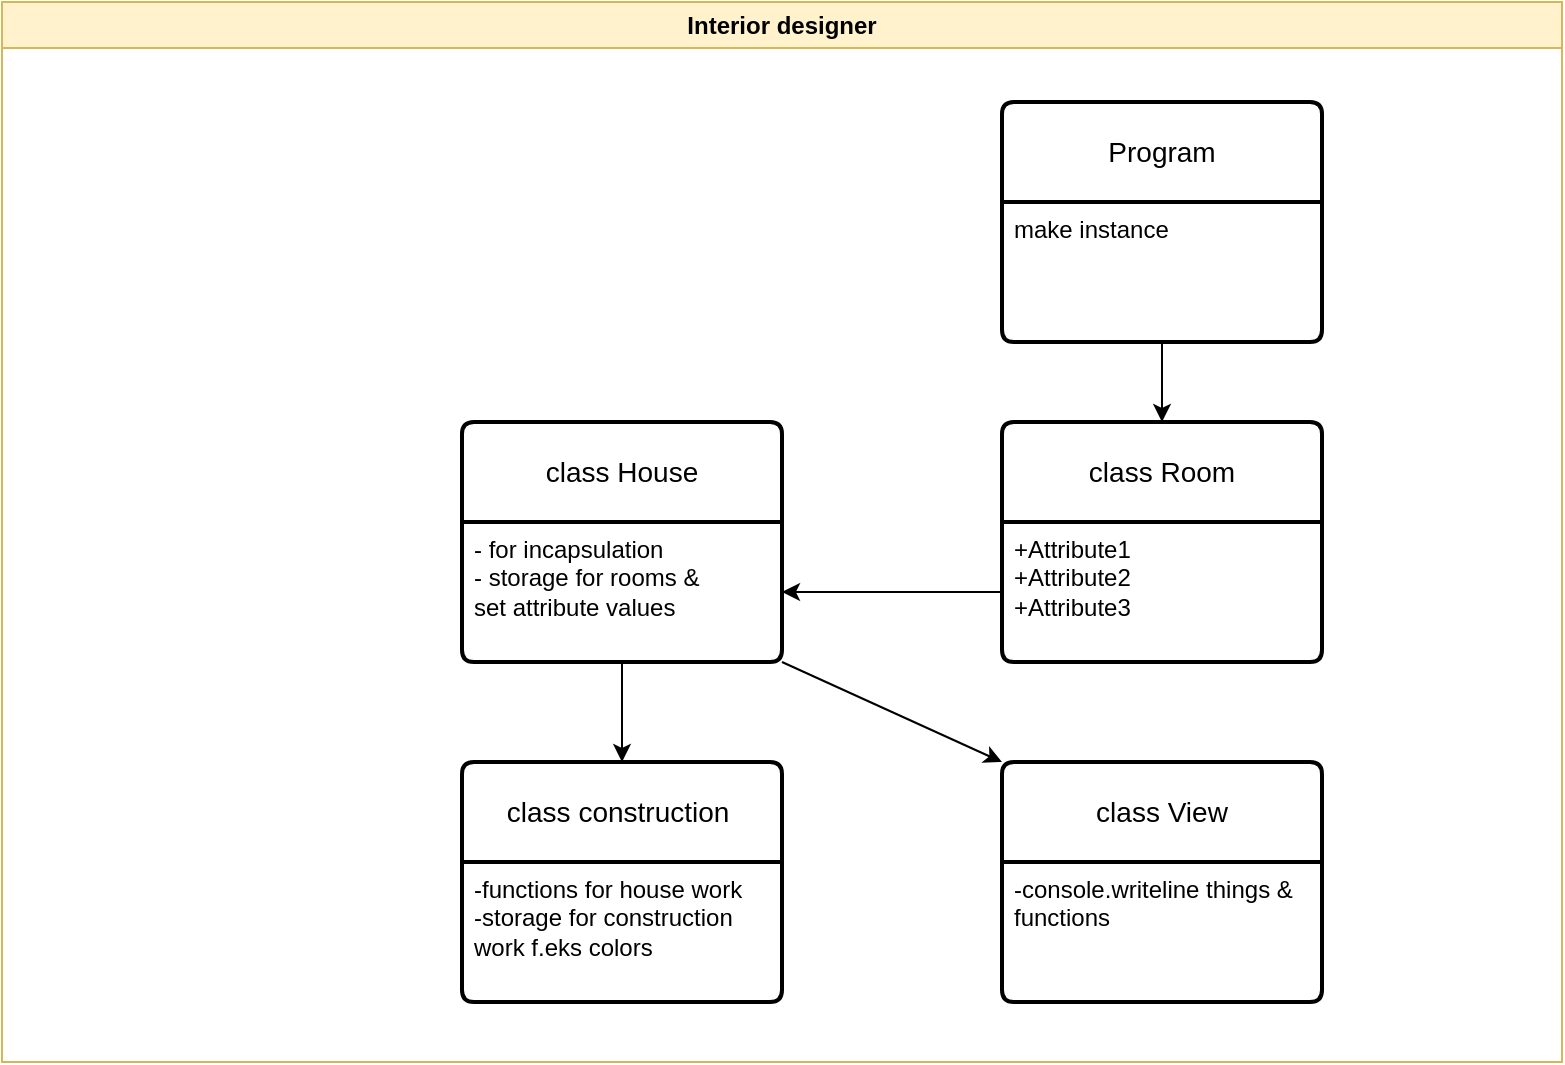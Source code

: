 <mxfile version="27.0.9">
  <diagram name="페이지-1" id="f_JMtZlyn6ZpZXrlYyOH">
    <mxGraphModel dx="1665" dy="2010" grid="1" gridSize="10" guides="1" tooltips="1" connect="1" arrows="1" fold="1" page="1" pageScale="1" pageWidth="827" pageHeight="1169" math="0" shadow="0">
      <root>
        <mxCell id="0" />
        <mxCell id="1" parent="0" />
        <mxCell id="IYg4jB_a1iVCHFTRbSBr-1" value="Interior designer" style="swimlane;whiteSpace=wrap;html=1;fillColor=#fff2cc;strokeColor=#d6b656;" vertex="1" parent="1">
          <mxGeometry x="290" y="-20" width="780" height="530" as="geometry" />
        </mxCell>
        <mxCell id="IYg4jB_a1iVCHFTRbSBr-2" value="class Room" style="swimlane;childLayout=stackLayout;horizontal=1;startSize=50;horizontalStack=0;rounded=1;fontSize=14;fontStyle=0;strokeWidth=2;resizeParent=0;resizeLast=1;shadow=0;dashed=0;align=center;arcSize=4;whiteSpace=wrap;html=1;" vertex="1" parent="IYg4jB_a1iVCHFTRbSBr-1">
          <mxGeometry x="500" y="210" width="160" height="120" as="geometry" />
        </mxCell>
        <mxCell id="IYg4jB_a1iVCHFTRbSBr-3" value="+Attribute1&#xa;+Attribute2&#xa;+Attribute3" style="align=left;strokeColor=none;fillColor=none;spacingLeft=4;spacingRight=4;fontSize=12;verticalAlign=top;resizable=0;rotatable=0;part=1;html=1;whiteSpace=wrap;" vertex="1" parent="IYg4jB_a1iVCHFTRbSBr-2">
          <mxGeometry y="50" width="160" height="70" as="geometry" />
        </mxCell>
        <mxCell id="IYg4jB_a1iVCHFTRbSBr-4" value="class House" style="swimlane;childLayout=stackLayout;horizontal=1;startSize=50;horizontalStack=0;rounded=1;fontSize=14;fontStyle=0;strokeWidth=2;resizeParent=0;resizeLast=1;shadow=0;dashed=0;align=center;arcSize=4;whiteSpace=wrap;html=1;" vertex="1" parent="IYg4jB_a1iVCHFTRbSBr-1">
          <mxGeometry x="230" y="210" width="160" height="120" as="geometry">
            <mxRectangle x="270" y="180" width="120" height="50" as="alternateBounds" />
          </mxGeometry>
        </mxCell>
        <mxCell id="IYg4jB_a1iVCHFTRbSBr-5" value="- for incapsulation&lt;div&gt;- storage for rooms &amp;amp;&lt;/div&gt;&lt;div&gt;set attribute values&lt;/div&gt;" style="align=left;strokeColor=none;fillColor=none;spacingLeft=4;spacingRight=4;fontSize=12;verticalAlign=top;resizable=0;rotatable=0;part=1;html=1;whiteSpace=wrap;" vertex="1" parent="IYg4jB_a1iVCHFTRbSBr-4">
          <mxGeometry y="50" width="160" height="70" as="geometry" />
        </mxCell>
        <mxCell id="IYg4jB_a1iVCHFTRbSBr-6" value="class construction&amp;nbsp;" style="swimlane;childLayout=stackLayout;horizontal=1;startSize=50;horizontalStack=0;rounded=1;fontSize=14;fontStyle=0;strokeWidth=2;resizeParent=0;resizeLast=1;shadow=0;dashed=0;align=center;arcSize=4;whiteSpace=wrap;html=1;" vertex="1" parent="IYg4jB_a1iVCHFTRbSBr-1">
          <mxGeometry x="230" y="380" width="160" height="120" as="geometry" />
        </mxCell>
        <mxCell id="IYg4jB_a1iVCHFTRbSBr-7" value="-functions for house work&lt;div&gt;-storage for construction work f.eks colors&lt;/div&gt;" style="align=left;strokeColor=none;fillColor=none;spacingLeft=4;spacingRight=4;fontSize=12;verticalAlign=top;resizable=0;rotatable=0;part=1;html=1;whiteSpace=wrap;" vertex="1" parent="IYg4jB_a1iVCHFTRbSBr-6">
          <mxGeometry y="50" width="160" height="70" as="geometry" />
        </mxCell>
        <mxCell id="IYg4jB_a1iVCHFTRbSBr-8" value="class View" style="swimlane;childLayout=stackLayout;horizontal=1;startSize=50;horizontalStack=0;rounded=1;fontSize=14;fontStyle=0;strokeWidth=2;resizeParent=0;resizeLast=1;shadow=0;dashed=0;align=center;arcSize=4;whiteSpace=wrap;html=1;" vertex="1" parent="IYg4jB_a1iVCHFTRbSBr-1">
          <mxGeometry x="500" y="380" width="160" height="120" as="geometry" />
        </mxCell>
        <mxCell id="IYg4jB_a1iVCHFTRbSBr-9" value="-console.writeline things &amp;amp; functions" style="align=left;strokeColor=none;fillColor=none;spacingLeft=4;spacingRight=4;fontSize=12;verticalAlign=top;resizable=0;rotatable=0;part=1;html=1;whiteSpace=wrap;" vertex="1" parent="IYg4jB_a1iVCHFTRbSBr-8">
          <mxGeometry y="50" width="160" height="70" as="geometry" />
        </mxCell>
        <mxCell id="IYg4jB_a1iVCHFTRbSBr-10" value="Program" style="swimlane;childLayout=stackLayout;horizontal=1;startSize=50;horizontalStack=0;rounded=1;fontSize=14;fontStyle=0;strokeWidth=2;resizeParent=0;resizeLast=1;shadow=0;dashed=0;align=center;arcSize=4;whiteSpace=wrap;html=1;" vertex="1" parent="IYg4jB_a1iVCHFTRbSBr-1">
          <mxGeometry x="500" y="50" width="160" height="120" as="geometry">
            <mxRectangle x="550" y="180" width="120" height="50" as="alternateBounds" />
          </mxGeometry>
        </mxCell>
        <mxCell id="IYg4jB_a1iVCHFTRbSBr-11" value="make instance&lt;div&gt;&lt;br&gt;&lt;/div&gt;" style="align=left;strokeColor=none;fillColor=none;spacingLeft=4;spacingRight=4;fontSize=12;verticalAlign=top;resizable=0;rotatable=0;part=1;html=1;whiteSpace=wrap;" vertex="1" parent="IYg4jB_a1iVCHFTRbSBr-10">
          <mxGeometry y="50" width="160" height="70" as="geometry" />
        </mxCell>
        <mxCell id="IYg4jB_a1iVCHFTRbSBr-14" style="edgeStyle=orthogonalEdgeStyle;rounded=0;orthogonalLoop=1;jettySize=auto;html=1;exitX=0.5;exitY=1;exitDx=0;exitDy=0;" edge="1" parent="IYg4jB_a1iVCHFTRbSBr-1" source="IYg4jB_a1iVCHFTRbSBr-11">
          <mxGeometry relative="1" as="geometry">
            <mxPoint x="580" y="210" as="targetPoint" />
          </mxGeometry>
        </mxCell>
        <mxCell id="IYg4jB_a1iVCHFTRbSBr-15" style="edgeStyle=orthogonalEdgeStyle;rounded=0;orthogonalLoop=1;jettySize=auto;html=1;entryX=1;entryY=0.5;entryDx=0;entryDy=0;" edge="1" parent="IYg4jB_a1iVCHFTRbSBr-1" source="IYg4jB_a1iVCHFTRbSBr-3" target="IYg4jB_a1iVCHFTRbSBr-5">
          <mxGeometry relative="1" as="geometry" />
        </mxCell>
        <mxCell id="IYg4jB_a1iVCHFTRbSBr-16" style="edgeStyle=orthogonalEdgeStyle;rounded=0;orthogonalLoop=1;jettySize=auto;html=1;entryX=0.5;entryY=0;entryDx=0;entryDy=0;" edge="1" parent="IYg4jB_a1iVCHFTRbSBr-1" source="IYg4jB_a1iVCHFTRbSBr-5" target="IYg4jB_a1iVCHFTRbSBr-6">
          <mxGeometry relative="1" as="geometry" />
        </mxCell>
        <mxCell id="IYg4jB_a1iVCHFTRbSBr-18" style="edgeStyle=none;rounded=0;orthogonalLoop=1;jettySize=auto;html=1;exitX=1;exitY=1;exitDx=0;exitDy=0;entryX=0;entryY=0;entryDx=0;entryDy=0;" edge="1" parent="IYg4jB_a1iVCHFTRbSBr-1" source="IYg4jB_a1iVCHFTRbSBr-5" target="IYg4jB_a1iVCHFTRbSBr-8">
          <mxGeometry relative="1" as="geometry" />
        </mxCell>
      </root>
    </mxGraphModel>
  </diagram>
</mxfile>
